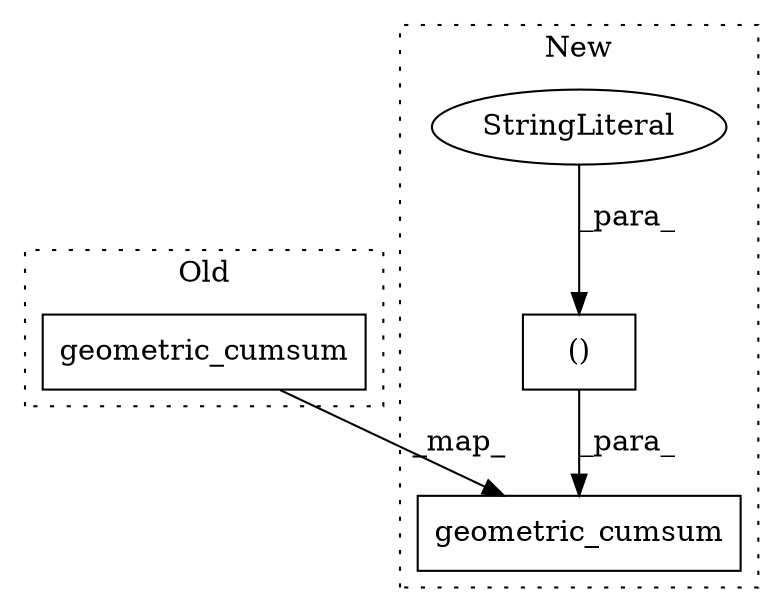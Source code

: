 digraph G {
subgraph cluster0 {
1 [label="geometric_cumsum" a="32" s="6958,7025" l="17,1" shape="box"];
label = "Old";
style="dotted";
}
subgraph cluster1 {
2 [label="geometric_cumsum" a="32" s="6869,6940" l="17,1" shape="box"];
3 [label="()" a="106" s="6905" l="33" shape="box"];
4 [label="StringLiteral" a="45" s="6922" l="16" shape="ellipse"];
label = "New";
style="dotted";
}
1 -> 2 [label="_map_"];
3 -> 2 [label="_para_"];
4 -> 3 [label="_para_"];
}